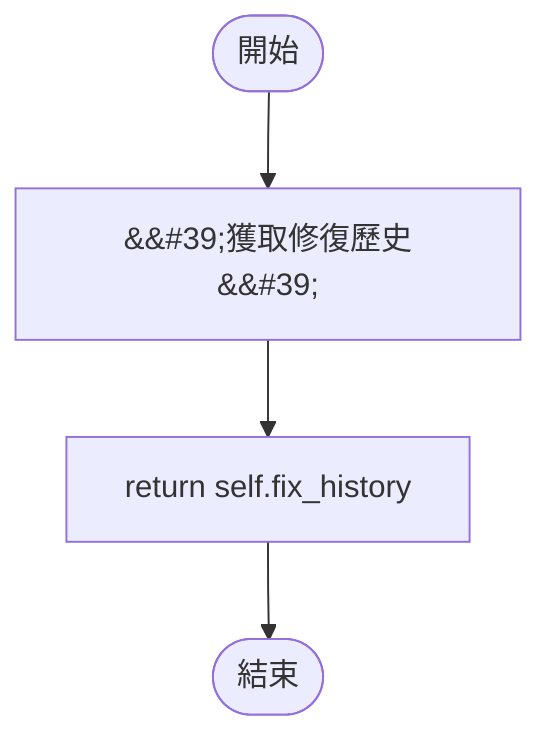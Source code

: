 flowchart TB
    n1([開始])
    n2([結束])
    n3[&amp;&#35;39;獲取修復歷史&amp;&#35;39;]
    n4[return self.fix_history]
    n1 --> n3
    n3 --> n4
    n4 --> n2